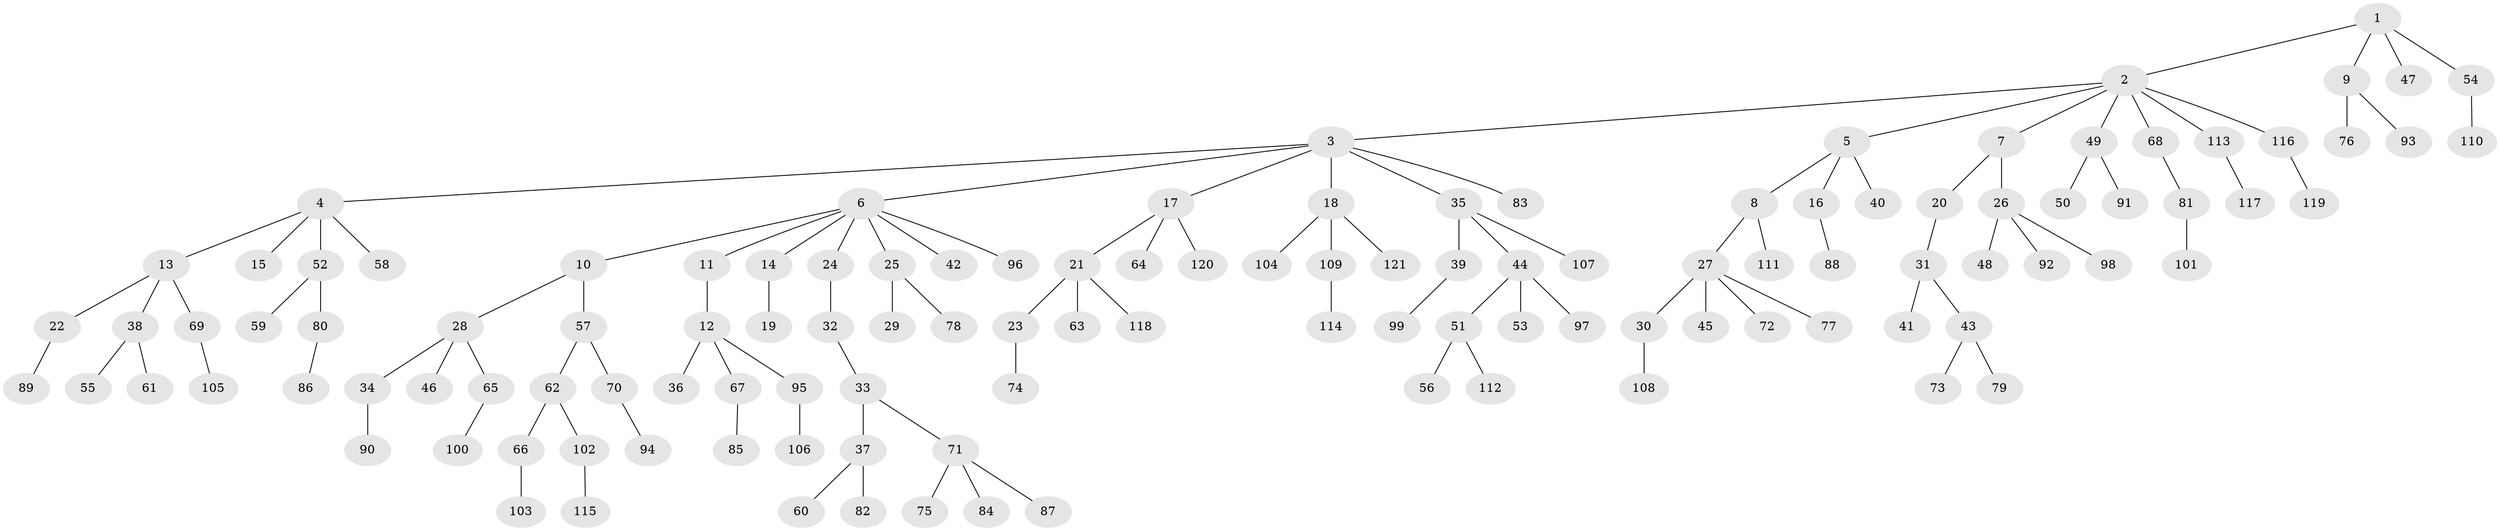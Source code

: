 // Generated by graph-tools (version 1.1) at 2025/26/03/09/25 03:26:25]
// undirected, 121 vertices, 120 edges
graph export_dot {
graph [start="1"]
  node [color=gray90,style=filled];
  1;
  2;
  3;
  4;
  5;
  6;
  7;
  8;
  9;
  10;
  11;
  12;
  13;
  14;
  15;
  16;
  17;
  18;
  19;
  20;
  21;
  22;
  23;
  24;
  25;
  26;
  27;
  28;
  29;
  30;
  31;
  32;
  33;
  34;
  35;
  36;
  37;
  38;
  39;
  40;
  41;
  42;
  43;
  44;
  45;
  46;
  47;
  48;
  49;
  50;
  51;
  52;
  53;
  54;
  55;
  56;
  57;
  58;
  59;
  60;
  61;
  62;
  63;
  64;
  65;
  66;
  67;
  68;
  69;
  70;
  71;
  72;
  73;
  74;
  75;
  76;
  77;
  78;
  79;
  80;
  81;
  82;
  83;
  84;
  85;
  86;
  87;
  88;
  89;
  90;
  91;
  92;
  93;
  94;
  95;
  96;
  97;
  98;
  99;
  100;
  101;
  102;
  103;
  104;
  105;
  106;
  107;
  108;
  109;
  110;
  111;
  112;
  113;
  114;
  115;
  116;
  117;
  118;
  119;
  120;
  121;
  1 -- 2;
  1 -- 9;
  1 -- 47;
  1 -- 54;
  2 -- 3;
  2 -- 5;
  2 -- 7;
  2 -- 49;
  2 -- 68;
  2 -- 113;
  2 -- 116;
  3 -- 4;
  3 -- 6;
  3 -- 17;
  3 -- 18;
  3 -- 35;
  3 -- 83;
  4 -- 13;
  4 -- 15;
  4 -- 52;
  4 -- 58;
  5 -- 8;
  5 -- 16;
  5 -- 40;
  6 -- 10;
  6 -- 11;
  6 -- 14;
  6 -- 24;
  6 -- 25;
  6 -- 42;
  6 -- 96;
  7 -- 20;
  7 -- 26;
  8 -- 27;
  8 -- 111;
  9 -- 76;
  9 -- 93;
  10 -- 28;
  10 -- 57;
  11 -- 12;
  12 -- 36;
  12 -- 67;
  12 -- 95;
  13 -- 22;
  13 -- 38;
  13 -- 69;
  14 -- 19;
  16 -- 88;
  17 -- 21;
  17 -- 64;
  17 -- 120;
  18 -- 104;
  18 -- 109;
  18 -- 121;
  20 -- 31;
  21 -- 23;
  21 -- 63;
  21 -- 118;
  22 -- 89;
  23 -- 74;
  24 -- 32;
  25 -- 29;
  25 -- 78;
  26 -- 48;
  26 -- 92;
  26 -- 98;
  27 -- 30;
  27 -- 45;
  27 -- 72;
  27 -- 77;
  28 -- 34;
  28 -- 46;
  28 -- 65;
  30 -- 108;
  31 -- 41;
  31 -- 43;
  32 -- 33;
  33 -- 37;
  33 -- 71;
  34 -- 90;
  35 -- 39;
  35 -- 44;
  35 -- 107;
  37 -- 60;
  37 -- 82;
  38 -- 55;
  38 -- 61;
  39 -- 99;
  43 -- 73;
  43 -- 79;
  44 -- 51;
  44 -- 53;
  44 -- 97;
  49 -- 50;
  49 -- 91;
  51 -- 56;
  51 -- 112;
  52 -- 59;
  52 -- 80;
  54 -- 110;
  57 -- 62;
  57 -- 70;
  62 -- 66;
  62 -- 102;
  65 -- 100;
  66 -- 103;
  67 -- 85;
  68 -- 81;
  69 -- 105;
  70 -- 94;
  71 -- 75;
  71 -- 84;
  71 -- 87;
  80 -- 86;
  81 -- 101;
  95 -- 106;
  102 -- 115;
  109 -- 114;
  113 -- 117;
  116 -- 119;
}
